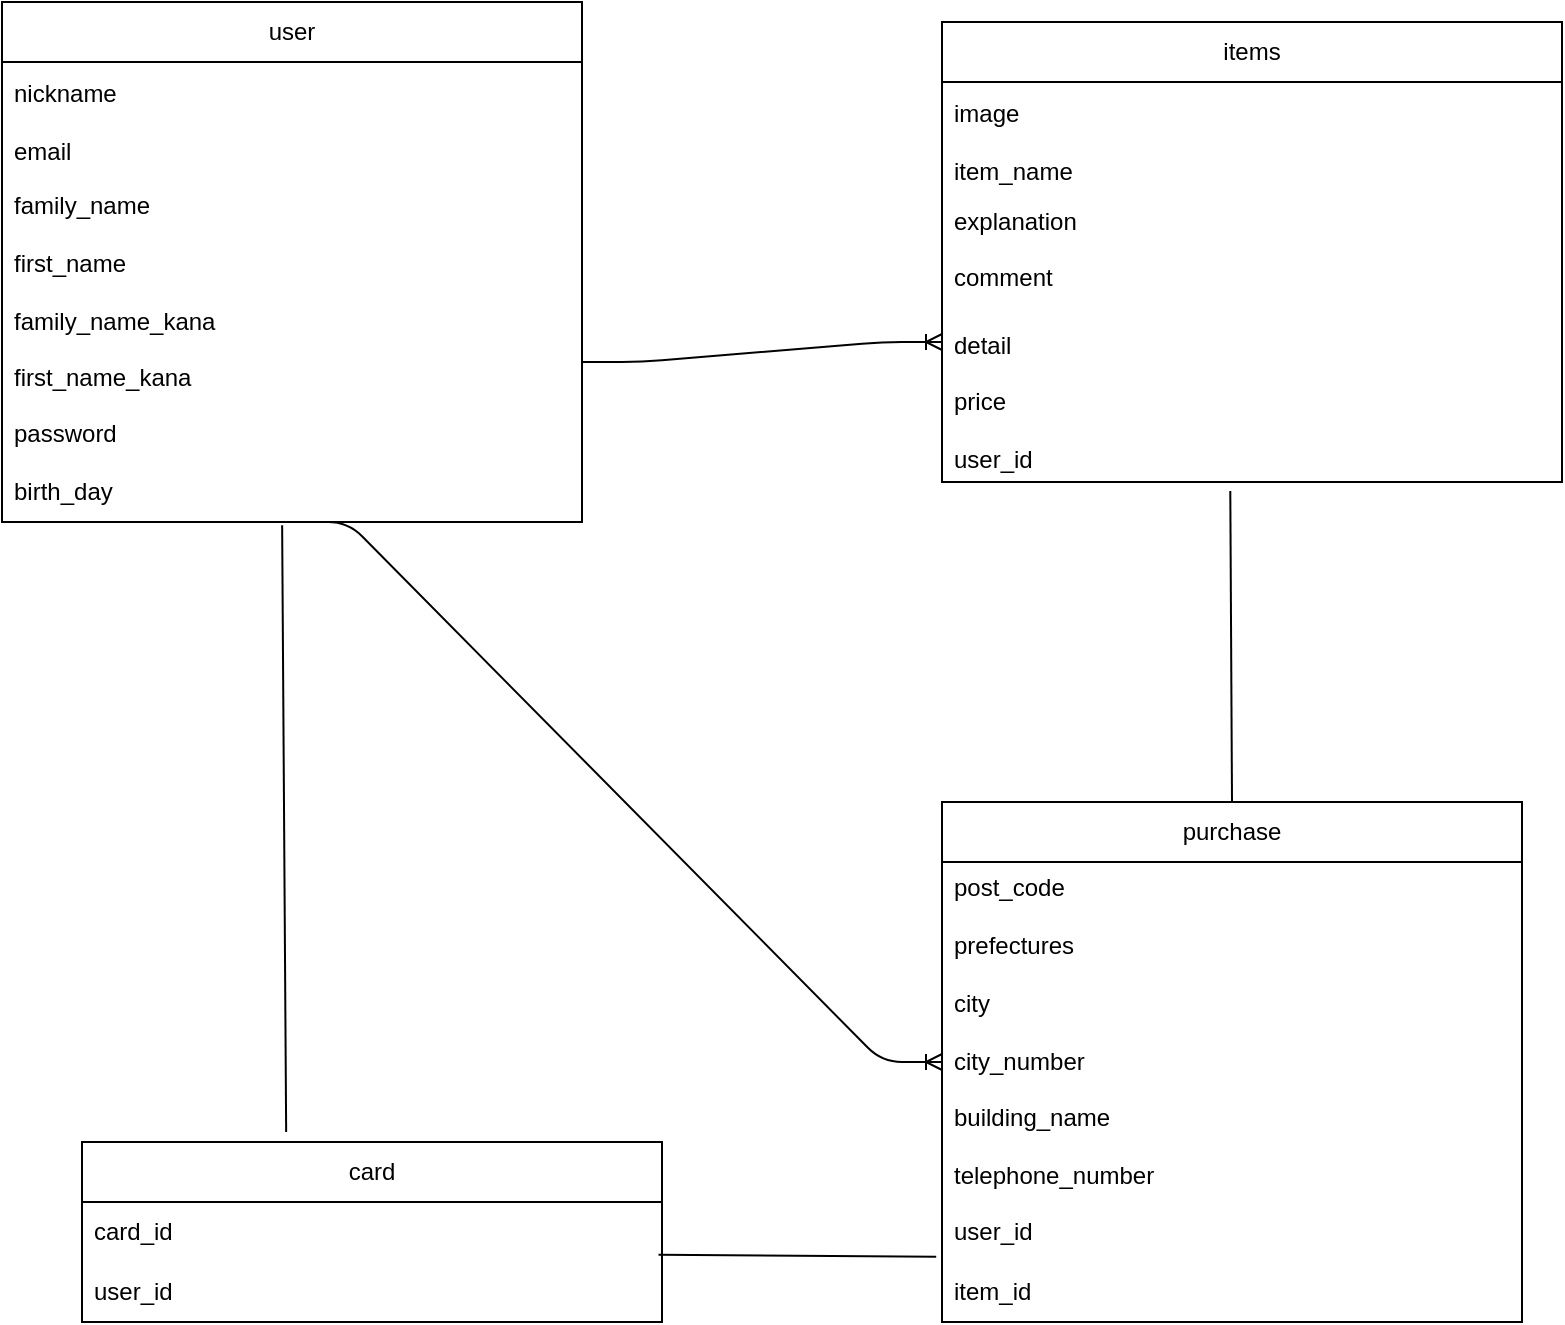 <mxfile>
    <diagram id="shl8meSrHxRGVKa_y6Je" name="ページ1">
        <mxGraphModel dx="967" dy="1860" grid="1" gridSize="10" guides="1" tooltips="1" connect="1" arrows="1" fold="1" page="1" pageScale="1" pageWidth="827" pageHeight="1169" background="#FFFFFF" math="0" shadow="0">
            <root>
                <mxCell id="0"/>
                <mxCell id="1" parent="0"/>
                <mxCell id="7" value="" style="edgeStyle=entityRelationEdgeStyle;fontSize=12;html=1;endArrow=ERoneToMany;exitX=1;exitY=0.818;exitDx=0;exitDy=0;exitPerimeter=0;" parent="1" source="17" edge="1">
                    <mxGeometry width="100" height="100" relative="1" as="geometry">
                        <mxPoint x="320" y="160" as="sourcePoint"/>
                        <mxPoint x="490" y="160" as="targetPoint"/>
                    </mxGeometry>
                </mxCell>
                <mxCell id="8" value="" style="edgeStyle=entityRelationEdgeStyle;fontSize=12;html=1;endArrow=ERoneToMany;" parent="1" target="23" edge="1">
                    <mxGeometry width="100" height="100" relative="1" as="geometry">
                        <mxPoint x="163" y="250" as="sourcePoint"/>
                        <mxPoint x="270" y="450" as="targetPoint"/>
                    </mxGeometry>
                </mxCell>
                <mxCell id="14" value="" style="endArrow=none;html=1;rounded=0;entryX=0.5;entryY=0;entryDx=0;entryDy=0;exitX=0.465;exitY=1.056;exitDx=0;exitDy=0;exitPerimeter=0;" parent="1" source="22" target="23" edge="1">
                    <mxGeometry relative="1" as="geometry">
                        <mxPoint x="630" y="280" as="sourcePoint"/>
                        <mxPoint x="570" y="440" as="targetPoint"/>
                        <Array as="points"/>
                    </mxGeometry>
                </mxCell>
                <mxCell id="15" value="user" style="swimlane;fontStyle=0;childLayout=stackLayout;horizontal=1;startSize=30;horizontalStack=0;resizeParent=1;resizeParentMax=0;resizeLast=0;collapsible=1;marginBottom=0;whiteSpace=wrap;html=1;" parent="1" vertex="1">
                    <mxGeometry x="20" y="-10" width="290" height="260" as="geometry"/>
                </mxCell>
                <mxCell id="16" value="nickname&lt;br&gt;&lt;br&gt;email" style="text;strokeColor=none;fillColor=none;align=left;verticalAlign=middle;spacingLeft=4;spacingRight=4;overflow=hidden;points=[[0,0.5],[1,0.5]];portConstraint=eastwest;rotatable=0;whiteSpace=wrap;html=1;" parent="15" vertex="1">
                    <mxGeometry y="30" width="290" height="60" as="geometry"/>
                </mxCell>
                <mxCell id="17" value="family_name&lt;br&gt;&lt;br&gt;first_name&lt;br&gt;&lt;br&gt;family_name_kana&lt;br&gt;&lt;br&gt;first_name_kana" style="text;strokeColor=none;fillColor=none;align=left;verticalAlign=middle;spacingLeft=4;spacingRight=4;overflow=hidden;points=[[0,0.5],[1,0.5]];portConstraint=eastwest;rotatable=0;whiteSpace=wrap;html=1;" parent="15" vertex="1">
                    <mxGeometry y="90" width="290" height="110" as="geometry"/>
                </mxCell>
                <mxCell id="18" value="password&lt;br&gt;&lt;br&gt;birth_day" style="text;strokeColor=none;fillColor=none;align=left;verticalAlign=middle;spacingLeft=4;spacingRight=4;overflow=hidden;points=[[0,0.5],[1,0.5]];portConstraint=eastwest;rotatable=0;whiteSpace=wrap;html=1;" parent="15" vertex="1">
                    <mxGeometry y="200" width="290" height="60" as="geometry"/>
                </mxCell>
                <mxCell id="19" value="items" style="swimlane;fontStyle=0;childLayout=stackLayout;horizontal=1;startSize=30;horizontalStack=0;resizeParent=1;resizeParentMax=0;resizeLast=0;collapsible=1;marginBottom=0;whiteSpace=wrap;html=1;" parent="1" vertex="1">
                    <mxGeometry x="490" width="310" height="230" as="geometry"/>
                </mxCell>
                <mxCell id="20" value="image&lt;br&gt;&lt;br&gt;item_name" style="text;strokeColor=none;fillColor=none;align=left;verticalAlign=middle;spacingLeft=4;spacingRight=4;overflow=hidden;points=[[0,0.5],[1,0.5]];portConstraint=eastwest;rotatable=0;whiteSpace=wrap;html=1;" parent="19" vertex="1">
                    <mxGeometry y="30" width="310" height="60" as="geometry"/>
                </mxCell>
                <mxCell id="21" value="explanation&lt;br&gt;&lt;br&gt;comment&lt;br&gt;&lt;br&gt;" style="text;strokeColor=none;fillColor=none;align=left;verticalAlign=middle;spacingLeft=4;spacingRight=4;overflow=hidden;points=[[0,0.5],[1,0.5]];portConstraint=eastwest;rotatable=0;whiteSpace=wrap;html=1;" parent="19" vertex="1">
                    <mxGeometry y="90" width="310" height="60" as="geometry"/>
                </mxCell>
                <mxCell id="22" value="detail&lt;br&gt;&lt;br&gt;price&lt;br&gt;&lt;br&gt;user_id" style="text;strokeColor=none;fillColor=none;align=left;verticalAlign=middle;spacingLeft=4;spacingRight=4;overflow=hidden;points=[[0,0.5],[1,0.5]];portConstraint=eastwest;rotatable=0;whiteSpace=wrap;html=1;" parent="19" vertex="1">
                    <mxGeometry y="150" width="310" height="80" as="geometry"/>
                </mxCell>
                <mxCell id="23" value="purchase" style="swimlane;fontStyle=0;childLayout=stackLayout;horizontal=1;startSize=30;horizontalStack=0;resizeParent=1;resizeParentMax=0;resizeLast=0;collapsible=1;marginBottom=0;whiteSpace=wrap;html=1;" parent="1" vertex="1">
                    <mxGeometry x="490" y="390" width="290" height="260" as="geometry"/>
                </mxCell>
                <mxCell id="24" value="post_code&lt;br&gt;&lt;br&gt;prefectures&lt;br&gt;&lt;br&gt;city&lt;br&gt;&lt;br&gt;city_number&lt;br&gt;&lt;br&gt;building_name&lt;br&gt;&lt;br&gt;telephone_number" style="text;strokeColor=none;fillColor=none;align=left;verticalAlign=middle;spacingLeft=4;spacingRight=4;overflow=hidden;points=[[0,0.5],[1,0.5]];portConstraint=eastwest;rotatable=0;whiteSpace=wrap;html=1;" parent="23" vertex="1">
                    <mxGeometry y="30" width="290" height="170" as="geometry"/>
                </mxCell>
                <mxCell id="25" value="user_id" style="text;strokeColor=none;fillColor=none;align=left;verticalAlign=middle;spacingLeft=4;spacingRight=4;overflow=hidden;points=[[0,0.5],[1,0.5]];portConstraint=eastwest;rotatable=0;whiteSpace=wrap;html=1;" parent="23" vertex="1">
                    <mxGeometry y="200" width="290" height="30" as="geometry"/>
                </mxCell>
                <mxCell id="26" value="item_id" style="text;strokeColor=none;fillColor=none;align=left;verticalAlign=middle;spacingLeft=4;spacingRight=4;overflow=hidden;points=[[0,0.5],[1,0.5]];portConstraint=eastwest;rotatable=0;whiteSpace=wrap;html=1;" parent="23" vertex="1">
                    <mxGeometry y="230" width="290" height="30" as="geometry"/>
                </mxCell>
                <mxCell id="27" value="card" style="swimlane;fontStyle=0;childLayout=stackLayout;horizontal=1;startSize=30;horizontalStack=0;resizeParent=1;resizeParentMax=0;resizeLast=0;collapsible=1;marginBottom=0;whiteSpace=wrap;html=1;" parent="1" vertex="1">
                    <mxGeometry x="60" y="560" width="290" height="90" as="geometry"/>
                </mxCell>
                <mxCell id="28" value="card_id" style="text;strokeColor=none;fillColor=none;align=left;verticalAlign=middle;spacingLeft=4;spacingRight=4;overflow=hidden;points=[[0,0.5],[1,0.5]];portConstraint=eastwest;rotatable=0;whiteSpace=wrap;html=1;" parent="27" vertex="1">
                    <mxGeometry y="30" width="290" height="30" as="geometry"/>
                </mxCell>
                <mxCell id="29" value="user_id" style="text;strokeColor=none;fillColor=none;align=left;verticalAlign=middle;spacingLeft=4;spacingRight=4;overflow=hidden;points=[[0,0.5],[1,0.5]];portConstraint=eastwest;rotatable=0;whiteSpace=wrap;html=1;" parent="27" vertex="1">
                    <mxGeometry y="60" width="290" height="30" as="geometry"/>
                </mxCell>
                <mxCell id="31" value="" style="endArrow=none;html=1;rounded=0;fontColor=#FFFFFF;exitX=0.994;exitY=-0.122;exitDx=0;exitDy=0;exitPerimeter=0;entryX=-0.01;entryY=0.911;entryDx=0;entryDy=0;entryPerimeter=0;" parent="1" source="29" target="25" edge="1">
                    <mxGeometry relative="1" as="geometry">
                        <mxPoint x="350" y="480" as="sourcePoint"/>
                        <mxPoint x="494" y="480" as="targetPoint"/>
                    </mxGeometry>
                </mxCell>
                <mxCell id="36" value="" style="endArrow=none;html=1;rounded=0;fontColor=#FFFFFF;exitX=0.483;exitY=1.028;exitDx=0;exitDy=0;exitPerimeter=0;entryX=0.352;entryY=-0.056;entryDx=0;entryDy=0;entryPerimeter=0;" parent="1" source="18" target="27" edge="1">
                    <mxGeometry relative="1" as="geometry">
                        <mxPoint x="80" y="330" as="sourcePoint"/>
                        <mxPoint x="160" y="520" as="targetPoint"/>
                    </mxGeometry>
                </mxCell>
            </root>
        </mxGraphModel>
    </diagram>
</mxfile>